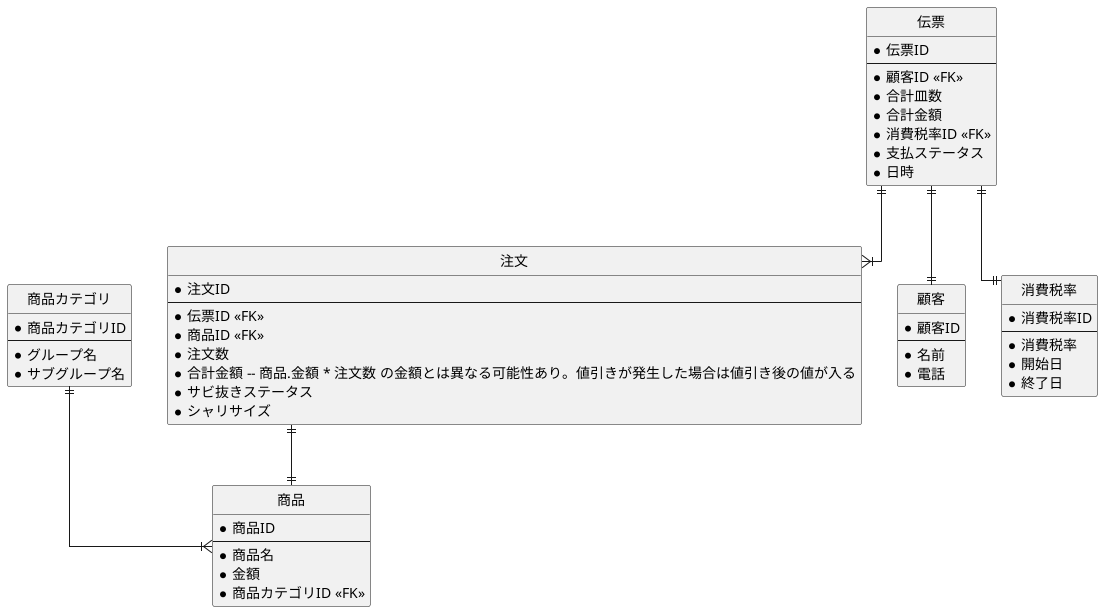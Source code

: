 @startuml 3-references-table

' hide the spot
hide circle
' avoid problems with angled crows feet
skinparam linetype ortho

entity 注文 {
  *注文ID
  --
  *伝票ID <<FK>>
  *商品ID <<FK>>
  *注文数
  *合計金額 -- 商品.金額 * 注文数 の金額とは異なる可能性あり。値引きが発生した場合は値引き後の値が入る
  *サビ抜きステータス
  *シャリサイズ
}

entity 顧客 {
  *顧客ID
  --
  *名前
  *電話
}

entity 商品 {
  *商品ID
  --
  *商品名
  *金額
  *商品カテゴリID <<FK>>
}

entity 商品カテゴリ {
  *商品カテゴリID
  --
  *グループ名
  *サブグループ名
}

entity 伝票 {
  *伝票ID
  --
  *顧客ID <<FK>>
  *合計皿数
  *合計金額
  *消費税率ID <<FK>>
  *支払ステータス
  *日時
}

entity 消費税率 {
  *消費税率ID
  --
  *消費税率
  *開始日
  *終了日
}

商品カテゴリ ||--|{ 商品
注文 ||--|| 商品
伝票 ||--|| 顧客
伝票 ||--|{ 注文
伝票 ||--|| 消費税率

@enduml
